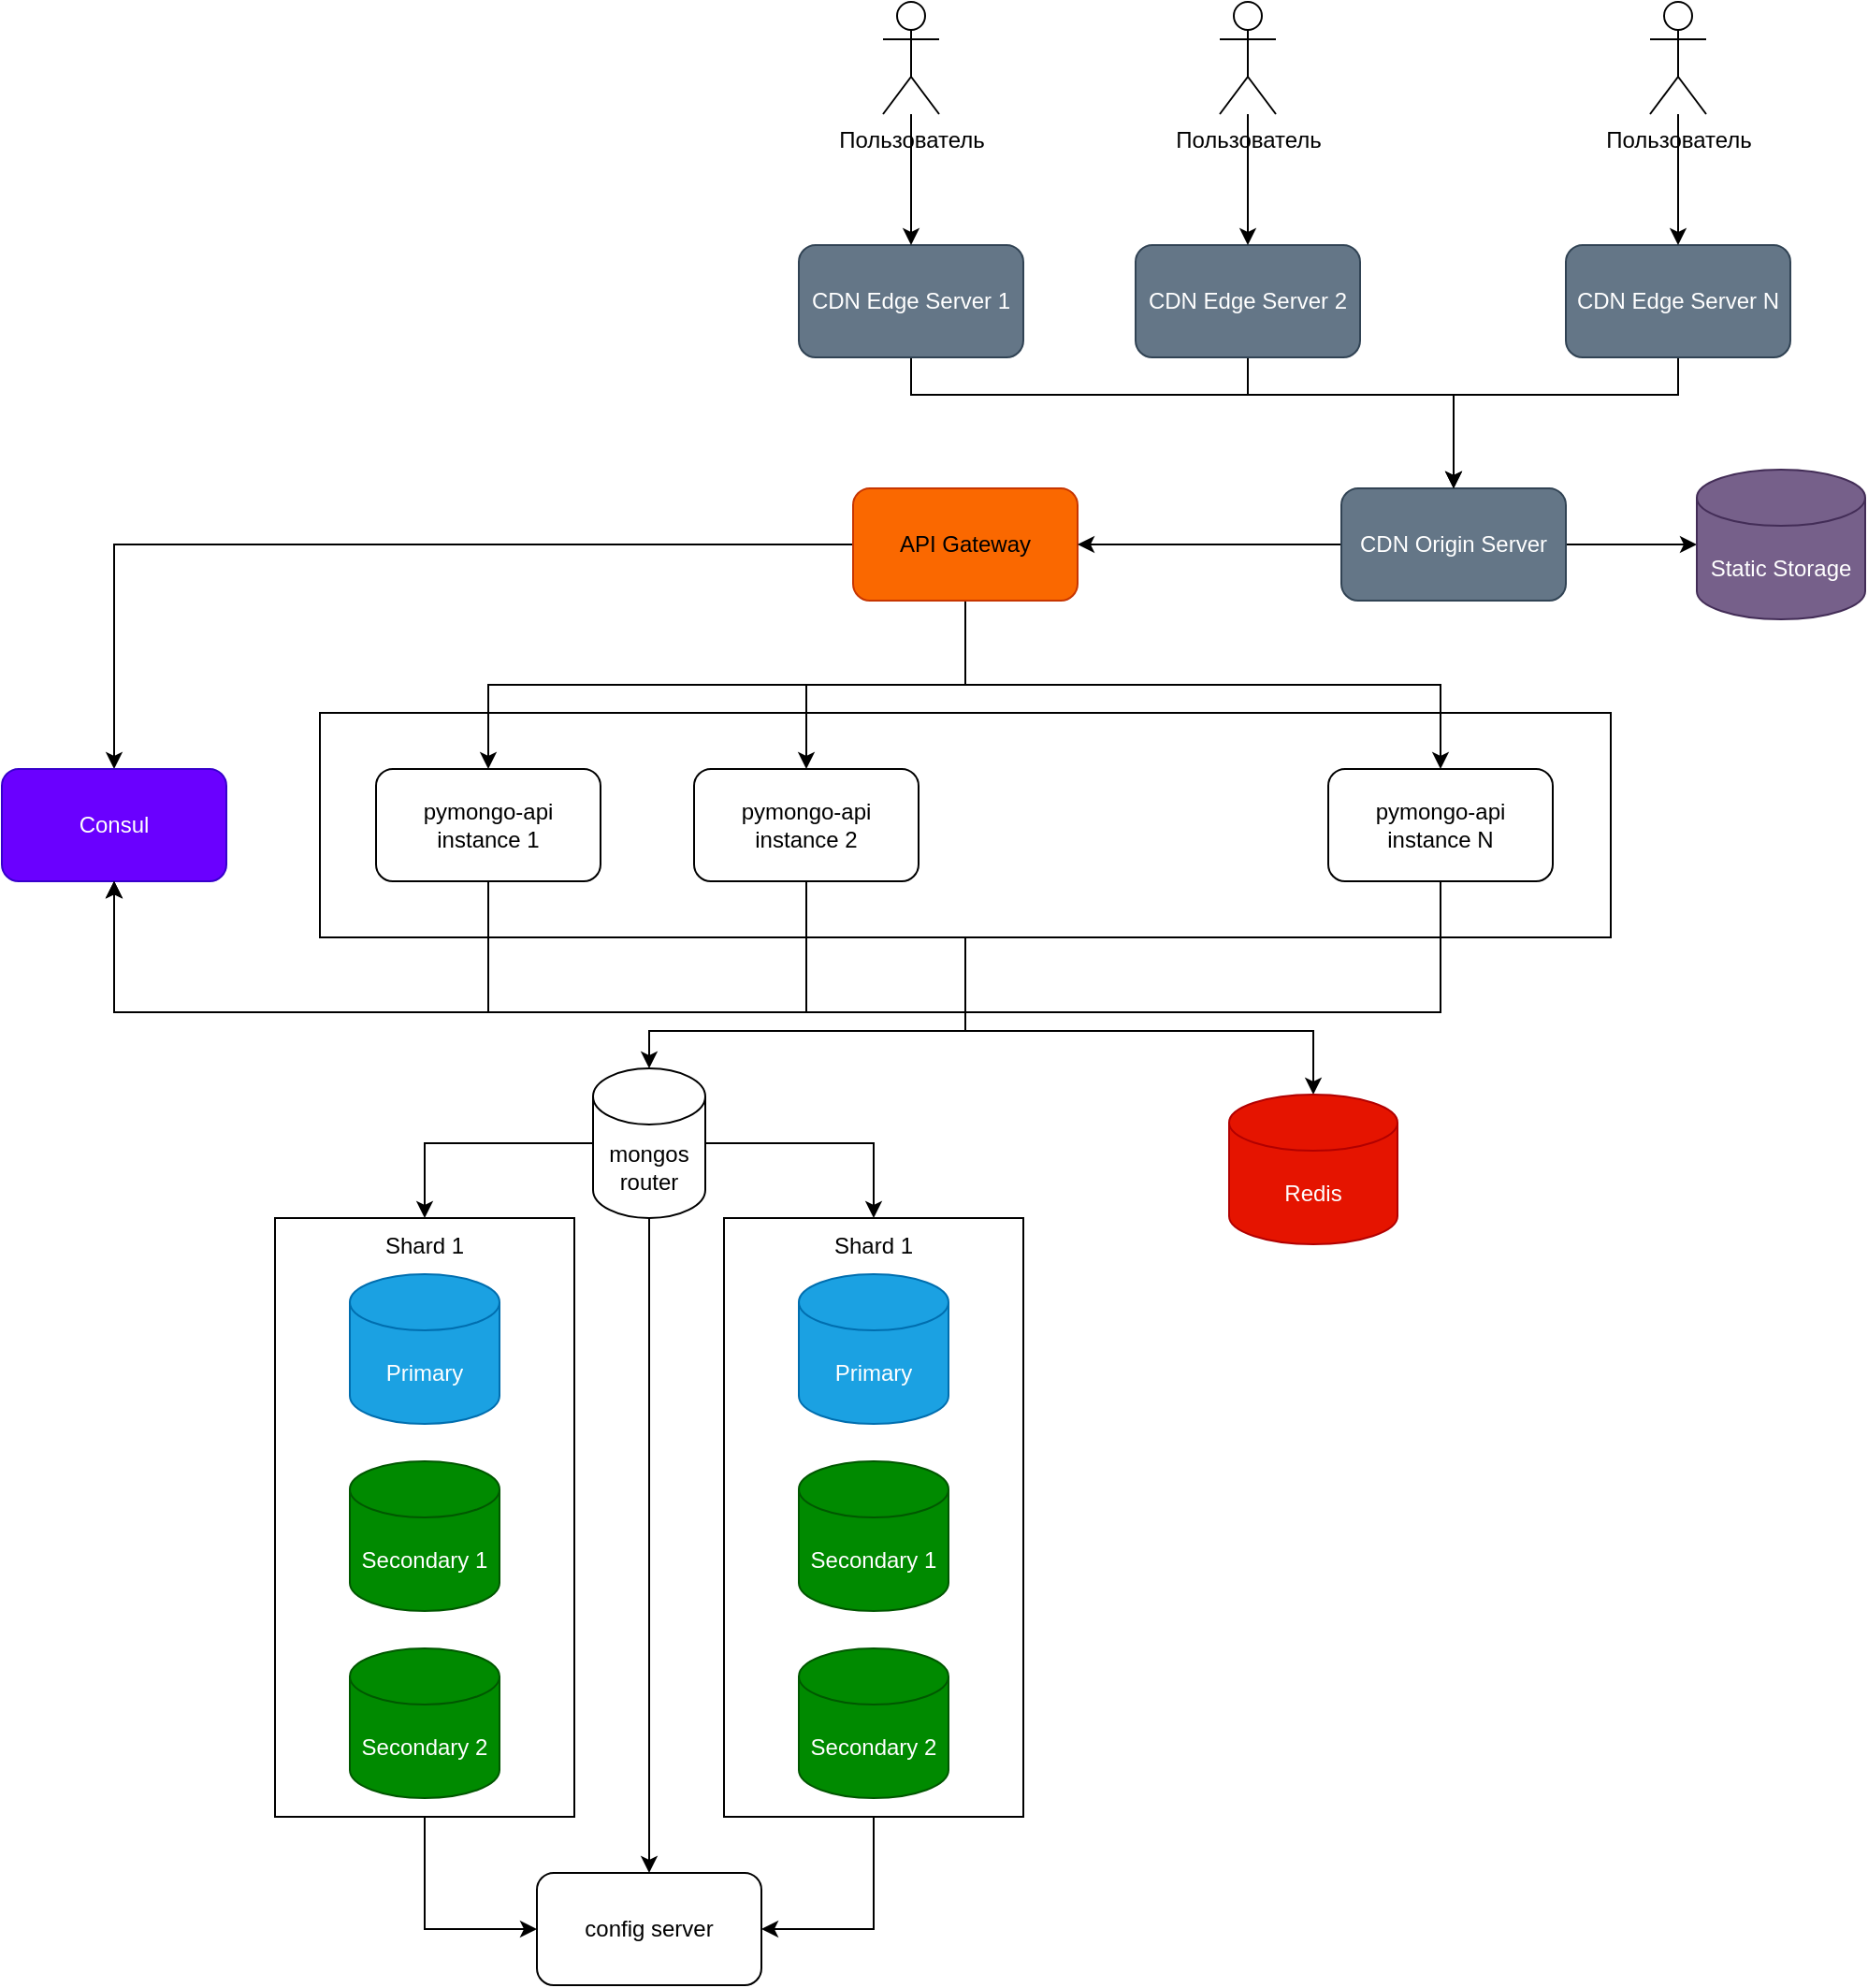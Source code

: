 <mxfile version="28.1.2">
  <diagram name="Page-1" id="-H_mtQnk-PTXWXPvYvuk">
    <mxGraphModel dx="1042" dy="1362" grid="1" gridSize="10" guides="1" tooltips="1" connect="1" arrows="1" fold="1" page="1" pageScale="1" pageWidth="1169" pageHeight="827" math="0" shadow="0">
      <root>
        <mxCell id="0" />
        <mxCell id="1" parent="0" />
        <mxCell id="kn0jL93G-Lw_tTjibuzb-102" style="edgeStyle=orthogonalEdgeStyle;rounded=0;orthogonalLoop=1;jettySize=auto;html=1;" edge="1" parent="1" source="kn0jL93G-Lw_tTjibuzb-90" target="kn0jL93G-Lw_tTjibuzb-59">
          <mxGeometry relative="1" as="geometry">
            <Array as="points">
              <mxPoint x="669" y="310" />
              <mxPoint x="855" y="310" />
            </Array>
          </mxGeometry>
        </mxCell>
        <mxCell id="kn0jL93G-Lw_tTjibuzb-105" style="edgeStyle=orthogonalEdgeStyle;rounded=0;orthogonalLoop=1;jettySize=auto;html=1;" edge="1" parent="1" source="kn0jL93G-Lw_tTjibuzb-90" target="kn0jL93G-Lw_tTjibuzb-74">
          <mxGeometry relative="1" as="geometry">
            <Array as="points">
              <mxPoint x="669" y="310" />
              <mxPoint x="500" y="310" />
            </Array>
          </mxGeometry>
        </mxCell>
        <mxCell id="kn0jL93G-Lw_tTjibuzb-90" value="" style="rounded=0;whiteSpace=wrap;html=1;" vertex="1" parent="1">
          <mxGeometry x="324" y="140" width="690" height="120" as="geometry" />
        </mxCell>
        <mxCell id="kn0jL93G-Lw_tTjibuzb-91" style="edgeStyle=orthogonalEdgeStyle;rounded=0;orthogonalLoop=1;jettySize=auto;html=1;exitX=0.5;exitY=1;exitDx=0;exitDy=0;" edge="1" parent="1" source="kn0jL93G-Lw_tTjibuzb-33" target="zA23MoTUsTF4_91t8viU-3">
          <mxGeometry relative="1" as="geometry" />
        </mxCell>
        <mxCell id="kn0jL93G-Lw_tTjibuzb-92" style="edgeStyle=orthogonalEdgeStyle;rounded=0;orthogonalLoop=1;jettySize=auto;html=1;entryX=0.5;entryY=0;entryDx=0;entryDy=0;" edge="1" parent="1" source="kn0jL93G-Lw_tTjibuzb-33" target="kn0jL93G-Lw_tTjibuzb-45">
          <mxGeometry relative="1" as="geometry" />
        </mxCell>
        <mxCell id="kn0jL93G-Lw_tTjibuzb-93" style="edgeStyle=orthogonalEdgeStyle;rounded=0;orthogonalLoop=1;jettySize=auto;html=1;entryX=0.5;entryY=0;entryDx=0;entryDy=0;exitX=0.5;exitY=1;exitDx=0;exitDy=0;" edge="1" parent="1" source="kn0jL93G-Lw_tTjibuzb-33" target="kn0jL93G-Lw_tTjibuzb-89">
          <mxGeometry relative="1" as="geometry" />
        </mxCell>
        <mxCell id="kn0jL93G-Lw_tTjibuzb-99" style="edgeStyle=orthogonalEdgeStyle;rounded=0;orthogonalLoop=1;jettySize=auto;html=1;entryX=0.5;entryY=0;entryDx=0;entryDy=0;" edge="1" parent="1" source="kn0jL93G-Lw_tTjibuzb-33" target="kn0jL93G-Lw_tTjibuzb-67">
          <mxGeometry relative="1" as="geometry" />
        </mxCell>
        <mxCell id="kn0jL93G-Lw_tTjibuzb-33" value="API Gateway" style="rounded=1;whiteSpace=wrap;html=1;fillColor=#fa6800;fontColor=#000000;strokeColor=#C73500;" vertex="1" parent="1">
          <mxGeometry x="609" y="20" width="120" height="60" as="geometry" />
        </mxCell>
        <mxCell id="kn0jL93G-Lw_tTjibuzb-67" value="Consul" style="rounded=1;whiteSpace=wrap;html=1;fillColor=#6a00ff;fontColor=#ffffff;strokeColor=#3700CC;" vertex="1" parent="1">
          <mxGeometry x="154" y="170" width="120" height="60" as="geometry" />
        </mxCell>
        <mxCell id="kn0jL93G-Lw_tTjibuzb-96" style="edgeStyle=orthogonalEdgeStyle;rounded=0;orthogonalLoop=1;jettySize=auto;html=1;entryX=0.5;entryY=1;entryDx=0;entryDy=0;exitX=0.5;exitY=1;exitDx=0;exitDy=0;" edge="1" parent="1" source="zA23MoTUsTF4_91t8viU-3" target="kn0jL93G-Lw_tTjibuzb-67">
          <mxGeometry relative="1" as="geometry">
            <Array as="points">
              <mxPoint x="414" y="300" />
              <mxPoint x="214" y="300" />
            </Array>
          </mxGeometry>
        </mxCell>
        <mxCell id="zA23MoTUsTF4_91t8viU-3" value="pymongo-api&lt;div&gt;instance 1&lt;/div&gt;" style="rounded=1;whiteSpace=wrap;html=1;movable=1;resizable=1;rotatable=1;deletable=1;editable=1;locked=0;connectable=1;" parent="1" vertex="1">
          <mxGeometry x="354" y="170" width="120" height="60" as="geometry" />
        </mxCell>
        <mxCell id="kn0jL93G-Lw_tTjibuzb-97" style="edgeStyle=orthogonalEdgeStyle;rounded=0;orthogonalLoop=1;jettySize=auto;html=1;entryX=0.5;entryY=1;entryDx=0;entryDy=0;exitX=0.5;exitY=1;exitDx=0;exitDy=0;" edge="1" parent="1" source="kn0jL93G-Lw_tTjibuzb-45" target="kn0jL93G-Lw_tTjibuzb-67">
          <mxGeometry relative="1" as="geometry">
            <Array as="points">
              <mxPoint x="584" y="300" />
              <mxPoint x="214" y="300" />
            </Array>
          </mxGeometry>
        </mxCell>
        <mxCell id="kn0jL93G-Lw_tTjibuzb-45" value="pymongo-api&lt;div&gt;instance 2&lt;/div&gt;" style="rounded=1;whiteSpace=wrap;html=1;movable=1;resizable=1;rotatable=1;deletable=1;editable=1;locked=0;connectable=1;" vertex="1" parent="1">
          <mxGeometry x="524" y="170" width="120" height="60" as="geometry" />
        </mxCell>
        <mxCell id="kn0jL93G-Lw_tTjibuzb-59" value="Redis" style="shape=cylinder3;whiteSpace=wrap;html=1;boundedLbl=1;backgroundOutline=1;size=15;fillColor=#e51400;fontColor=#ffffff;strokeColor=#B20000;movable=1;resizable=1;rotatable=1;deletable=1;editable=1;locked=0;connectable=1;" vertex="1" parent="1">
          <mxGeometry x="810" y="344" width="90" height="80" as="geometry" />
        </mxCell>
        <mxCell id="kn0jL93G-Lw_tTjibuzb-88" value="" style="group" vertex="1" connectable="0" parent="1">
          <mxGeometry x="300" y="330" width="400" height="490" as="geometry" />
        </mxCell>
        <mxCell id="kn0jL93G-Lw_tTjibuzb-71" value="" style="rounded=0;whiteSpace=wrap;html=1;movable=1;resizable=1;rotatable=1;deletable=1;editable=1;locked=0;connectable=1;" vertex="1" parent="kn0jL93G-Lw_tTjibuzb-88">
          <mxGeometry y="80" width="160" height="320" as="geometry" />
        </mxCell>
        <mxCell id="kn0jL93G-Lw_tTjibuzb-72" style="edgeStyle=orthogonalEdgeStyle;rounded=0;orthogonalLoop=1;jettySize=auto;html=1;entryX=0.5;entryY=0;entryDx=0;entryDy=0;movable=1;resizable=1;rotatable=1;deletable=1;editable=1;locked=0;connectable=1;" edge="1" parent="kn0jL93G-Lw_tTjibuzb-88" source="kn0jL93G-Lw_tTjibuzb-74" target="kn0jL93G-Lw_tTjibuzb-78">
          <mxGeometry relative="1" as="geometry" />
        </mxCell>
        <mxCell id="kn0jL93G-Lw_tTjibuzb-73" style="edgeStyle=orthogonalEdgeStyle;rounded=0;orthogonalLoop=1;jettySize=auto;html=1;entryX=0.5;entryY=0;entryDx=0;entryDy=0;movable=1;resizable=1;rotatable=1;deletable=1;editable=1;locked=0;connectable=1;" edge="1" parent="kn0jL93G-Lw_tTjibuzb-88" source="kn0jL93G-Lw_tTjibuzb-74" target="kn0jL93G-Lw_tTjibuzb-87">
          <mxGeometry relative="1" as="geometry" />
        </mxCell>
        <mxCell id="kn0jL93G-Lw_tTjibuzb-74" value="mongos router" style="shape=cylinder3;whiteSpace=wrap;html=1;boundedLbl=1;backgroundOutline=1;size=15;movable=1;resizable=1;rotatable=1;deletable=1;editable=1;locked=0;connectable=1;" vertex="1" parent="kn0jL93G-Lw_tTjibuzb-88">
          <mxGeometry x="170" width="60" height="80" as="geometry" />
        </mxCell>
        <mxCell id="kn0jL93G-Lw_tTjibuzb-75" style="edgeStyle=orthogonalEdgeStyle;rounded=0;orthogonalLoop=1;jettySize=auto;html=1;entryX=0;entryY=0.5;entryDx=0;entryDy=0;exitX=0.5;exitY=1;exitDx=0;exitDy=0;movable=1;resizable=1;rotatable=1;deletable=1;editable=1;locked=0;connectable=1;" edge="1" parent="kn0jL93G-Lw_tTjibuzb-88" source="kn0jL93G-Lw_tTjibuzb-71" target="kn0jL93G-Lw_tTjibuzb-78">
          <mxGeometry relative="1" as="geometry" />
        </mxCell>
        <mxCell id="kn0jL93G-Lw_tTjibuzb-76" value="Secondary 2" style="shape=cylinder3;whiteSpace=wrap;html=1;boundedLbl=1;backgroundOutline=1;size=15;fillColor=#008a00;fontColor=#ffffff;strokeColor=#005700;movable=1;resizable=1;rotatable=1;deletable=1;editable=1;locked=0;connectable=1;" vertex="1" parent="kn0jL93G-Lw_tTjibuzb-88">
          <mxGeometry x="40" y="310" width="80" height="80" as="geometry" />
        </mxCell>
        <mxCell id="kn0jL93G-Lw_tTjibuzb-77" style="edgeStyle=orthogonalEdgeStyle;rounded=0;orthogonalLoop=1;jettySize=auto;html=1;entryX=0.5;entryY=0;entryDx=0;entryDy=0;movable=1;resizable=1;rotatable=1;deletable=1;editable=1;locked=0;connectable=1;" edge="1" parent="kn0jL93G-Lw_tTjibuzb-88" source="kn0jL93G-Lw_tTjibuzb-74" target="kn0jL93G-Lw_tTjibuzb-71">
          <mxGeometry relative="1" as="geometry" />
        </mxCell>
        <mxCell id="kn0jL93G-Lw_tTjibuzb-78" value="config server" style="rounded=1;whiteSpace=wrap;html=1;movable=1;resizable=1;rotatable=1;deletable=1;editable=1;locked=0;connectable=1;" vertex="1" parent="kn0jL93G-Lw_tTjibuzb-88">
          <mxGeometry x="140" y="430" width="120" height="60" as="geometry" />
        </mxCell>
        <mxCell id="kn0jL93G-Lw_tTjibuzb-79" value="Secondary 1" style="shape=cylinder3;whiteSpace=wrap;html=1;boundedLbl=1;backgroundOutline=1;size=15;fillColor=#008a00;fontColor=#ffffff;strokeColor=#005700;movable=1;resizable=1;rotatable=1;deletable=1;editable=1;locked=0;connectable=1;" vertex="1" parent="kn0jL93G-Lw_tTjibuzb-88">
          <mxGeometry x="40" y="210" width="80" height="80" as="geometry" />
        </mxCell>
        <mxCell id="kn0jL93G-Lw_tTjibuzb-80" value="Primary" style="shape=cylinder3;whiteSpace=wrap;html=1;boundedLbl=1;backgroundOutline=1;size=15;fillColor=#1ba1e2;fontColor=#ffffff;strokeColor=#006EAF;movable=1;resizable=1;rotatable=1;deletable=1;editable=1;locked=0;connectable=1;" vertex="1" parent="kn0jL93G-Lw_tTjibuzb-88">
          <mxGeometry x="40" y="110" width="80" height="80" as="geometry" />
        </mxCell>
        <mxCell id="kn0jL93G-Lw_tTjibuzb-81" value="Shard 1" style="text;html=1;align=center;verticalAlign=middle;whiteSpace=wrap;rounded=0;movable=1;resizable=1;rotatable=1;deletable=1;editable=1;locked=0;connectable=1;" vertex="1" parent="kn0jL93G-Lw_tTjibuzb-88">
          <mxGeometry x="50" y="80" width="60" height="30" as="geometry" />
        </mxCell>
        <mxCell id="kn0jL93G-Lw_tTjibuzb-82" style="edgeStyle=orthogonalEdgeStyle;rounded=0;orthogonalLoop=1;jettySize=auto;html=1;entryX=1;entryY=0.5;entryDx=0;entryDy=0;movable=1;resizable=1;rotatable=1;deletable=1;editable=1;locked=0;connectable=1;" edge="1" parent="kn0jL93G-Lw_tTjibuzb-88" source="kn0jL93G-Lw_tTjibuzb-83" target="kn0jL93G-Lw_tTjibuzb-78">
          <mxGeometry relative="1" as="geometry" />
        </mxCell>
        <mxCell id="kn0jL93G-Lw_tTjibuzb-83" value="" style="rounded=0;whiteSpace=wrap;html=1;movable=1;resizable=1;rotatable=1;deletable=1;editable=1;locked=0;connectable=1;" vertex="1" parent="kn0jL93G-Lw_tTjibuzb-88">
          <mxGeometry x="240" y="80" width="160" height="320" as="geometry" />
        </mxCell>
        <mxCell id="kn0jL93G-Lw_tTjibuzb-84" value="Secondary 2" style="shape=cylinder3;whiteSpace=wrap;html=1;boundedLbl=1;backgroundOutline=1;size=15;fillColor=#008a00;fontColor=#ffffff;strokeColor=#005700;movable=1;resizable=1;rotatable=1;deletable=1;editable=1;locked=0;connectable=1;" vertex="1" parent="kn0jL93G-Lw_tTjibuzb-88">
          <mxGeometry x="280" y="310" width="80" height="80" as="geometry" />
        </mxCell>
        <mxCell id="kn0jL93G-Lw_tTjibuzb-85" value="Secondary 1" style="shape=cylinder3;whiteSpace=wrap;html=1;boundedLbl=1;backgroundOutline=1;size=15;fillColor=#008a00;fontColor=#ffffff;strokeColor=#005700;movable=1;resizable=1;rotatable=1;deletable=1;editable=1;locked=0;connectable=1;" vertex="1" parent="kn0jL93G-Lw_tTjibuzb-88">
          <mxGeometry x="280" y="210" width="80" height="80" as="geometry" />
        </mxCell>
        <mxCell id="kn0jL93G-Lw_tTjibuzb-86" value="Primary" style="shape=cylinder3;whiteSpace=wrap;html=1;boundedLbl=1;backgroundOutline=1;size=15;fillColor=#1ba1e2;fontColor=#ffffff;strokeColor=#006EAF;movable=1;resizable=1;rotatable=1;deletable=1;editable=1;locked=0;connectable=1;" vertex="1" parent="kn0jL93G-Lw_tTjibuzb-88">
          <mxGeometry x="280" y="110" width="80" height="80" as="geometry" />
        </mxCell>
        <mxCell id="kn0jL93G-Lw_tTjibuzb-87" value="Shard 1" style="text;html=1;align=center;verticalAlign=middle;whiteSpace=wrap;rounded=0;movable=1;resizable=1;rotatable=1;deletable=1;editable=1;locked=0;connectable=1;" vertex="1" parent="kn0jL93G-Lw_tTjibuzb-88">
          <mxGeometry x="290" y="80" width="60" height="30" as="geometry" />
        </mxCell>
        <mxCell id="kn0jL93G-Lw_tTjibuzb-104" style="edgeStyle=orthogonalEdgeStyle;rounded=0;orthogonalLoop=1;jettySize=auto;html=1;entryX=0.5;entryY=1;entryDx=0;entryDy=0;" edge="1" parent="1" source="kn0jL93G-Lw_tTjibuzb-89" target="kn0jL93G-Lw_tTjibuzb-67">
          <mxGeometry relative="1" as="geometry">
            <Array as="points">
              <mxPoint x="923" y="300" />
              <mxPoint x="214" y="300" />
            </Array>
          </mxGeometry>
        </mxCell>
        <mxCell id="kn0jL93G-Lw_tTjibuzb-89" value="pymongo-api&lt;div&gt;instance N&lt;/div&gt;" style="rounded=1;whiteSpace=wrap;html=1;movable=1;resizable=1;rotatable=1;deletable=1;editable=1;locked=0;connectable=1;" vertex="1" parent="1">
          <mxGeometry x="863" y="170" width="120" height="60" as="geometry" />
        </mxCell>
        <mxCell id="kn0jL93G-Lw_tTjibuzb-107" style="edgeStyle=orthogonalEdgeStyle;rounded=0;orthogonalLoop=1;jettySize=auto;html=1;" edge="1" parent="1" source="kn0jL93G-Lw_tTjibuzb-106" target="kn0jL93G-Lw_tTjibuzb-33">
          <mxGeometry relative="1" as="geometry" />
        </mxCell>
        <mxCell id="kn0jL93G-Lw_tTjibuzb-110" value="" style="edgeStyle=orthogonalEdgeStyle;rounded=0;orthogonalLoop=1;jettySize=auto;html=1;" edge="1" parent="1" source="kn0jL93G-Lw_tTjibuzb-106" target="kn0jL93G-Lw_tTjibuzb-108">
          <mxGeometry relative="1" as="geometry" />
        </mxCell>
        <mxCell id="kn0jL93G-Lw_tTjibuzb-106" value="CDN Origin Server" style="rounded=1;whiteSpace=wrap;html=1;fillColor=#647687;strokeColor=#314354;fontColor=#ffffff;" vertex="1" parent="1">
          <mxGeometry x="870" y="20" width="120" height="60" as="geometry" />
        </mxCell>
        <mxCell id="kn0jL93G-Lw_tTjibuzb-108" value="Static Storage" style="shape=cylinder3;whiteSpace=wrap;html=1;boundedLbl=1;backgroundOutline=1;size=15;fillColor=#76608a;fontColor=#ffffff;strokeColor=#432D57;movable=1;resizable=1;rotatable=1;deletable=1;editable=1;locked=0;connectable=1;" vertex="1" parent="1">
          <mxGeometry x="1060" y="10" width="90" height="80" as="geometry" />
        </mxCell>
        <mxCell id="kn0jL93G-Lw_tTjibuzb-118" style="edgeStyle=orthogonalEdgeStyle;rounded=0;orthogonalLoop=1;jettySize=auto;html=1;entryX=0.5;entryY=0;entryDx=0;entryDy=0;" edge="1" parent="1" source="kn0jL93G-Lw_tTjibuzb-111" target="kn0jL93G-Lw_tTjibuzb-106">
          <mxGeometry relative="1" as="geometry">
            <Array as="points">
              <mxPoint x="640" y="-30" />
              <mxPoint x="930" y="-30" />
            </Array>
          </mxGeometry>
        </mxCell>
        <mxCell id="kn0jL93G-Lw_tTjibuzb-111" value="CDN Edge Server 1" style="rounded=1;whiteSpace=wrap;html=1;fillColor=#647687;strokeColor=#314354;fontColor=#ffffff;" vertex="1" parent="1">
          <mxGeometry x="580" y="-110" width="120" height="60" as="geometry" />
        </mxCell>
        <mxCell id="kn0jL93G-Lw_tTjibuzb-120" style="edgeStyle=orthogonalEdgeStyle;rounded=0;orthogonalLoop=1;jettySize=auto;html=1;entryX=0.5;entryY=0;entryDx=0;entryDy=0;" edge="1" parent="1" source="kn0jL93G-Lw_tTjibuzb-112" target="kn0jL93G-Lw_tTjibuzb-106">
          <mxGeometry relative="1" as="geometry">
            <Array as="points">
              <mxPoint x="820" y="-30" />
              <mxPoint x="930" y="-30" />
            </Array>
          </mxGeometry>
        </mxCell>
        <mxCell id="kn0jL93G-Lw_tTjibuzb-112" value="CDN Edge Server 2" style="rounded=1;whiteSpace=wrap;html=1;fillColor=#647687;strokeColor=#314354;fontColor=#ffffff;" vertex="1" parent="1">
          <mxGeometry x="760" y="-110" width="120" height="60" as="geometry" />
        </mxCell>
        <mxCell id="kn0jL93G-Lw_tTjibuzb-117" style="edgeStyle=orthogonalEdgeStyle;rounded=0;orthogonalLoop=1;jettySize=auto;html=1;entryX=0.5;entryY=0;entryDx=0;entryDy=0;" edge="1" parent="1" source="kn0jL93G-Lw_tTjibuzb-116" target="kn0jL93G-Lw_tTjibuzb-106">
          <mxGeometry relative="1" as="geometry">
            <Array as="points">
              <mxPoint x="1050" y="-30" />
              <mxPoint x="930" y="-30" />
            </Array>
          </mxGeometry>
        </mxCell>
        <mxCell id="kn0jL93G-Lw_tTjibuzb-116" value="CDN Edge Server N" style="rounded=1;whiteSpace=wrap;html=1;fillColor=#647687;strokeColor=#314354;fontColor=#ffffff;" vertex="1" parent="1">
          <mxGeometry x="990" y="-110" width="120" height="60" as="geometry" />
        </mxCell>
        <mxCell id="kn0jL93G-Lw_tTjibuzb-127" value="" style="edgeStyle=orthogonalEdgeStyle;rounded=0;orthogonalLoop=1;jettySize=auto;html=1;" edge="1" parent="1" source="kn0jL93G-Lw_tTjibuzb-124" target="kn0jL93G-Lw_tTjibuzb-111">
          <mxGeometry relative="1" as="geometry" />
        </mxCell>
        <mxCell id="kn0jL93G-Lw_tTjibuzb-124" value="Пользователь" style="shape=umlActor;verticalLabelPosition=bottom;verticalAlign=top;html=1;outlineConnect=0;" vertex="1" parent="1">
          <mxGeometry x="625" y="-240" width="30" height="60" as="geometry" />
        </mxCell>
        <mxCell id="kn0jL93G-Lw_tTjibuzb-128" value="" style="edgeStyle=orthogonalEdgeStyle;rounded=0;orthogonalLoop=1;jettySize=auto;html=1;" edge="1" parent="1" source="kn0jL93G-Lw_tTjibuzb-125" target="kn0jL93G-Lw_tTjibuzb-112">
          <mxGeometry relative="1" as="geometry" />
        </mxCell>
        <mxCell id="kn0jL93G-Lw_tTjibuzb-125" value="Пользователь" style="shape=umlActor;verticalLabelPosition=bottom;verticalAlign=top;html=1;outlineConnect=0;" vertex="1" parent="1">
          <mxGeometry x="805" y="-240" width="30" height="60" as="geometry" />
        </mxCell>
        <mxCell id="kn0jL93G-Lw_tTjibuzb-129" value="" style="edgeStyle=orthogonalEdgeStyle;rounded=0;orthogonalLoop=1;jettySize=auto;html=1;" edge="1" parent="1" source="kn0jL93G-Lw_tTjibuzb-126" target="kn0jL93G-Lw_tTjibuzb-116">
          <mxGeometry relative="1" as="geometry" />
        </mxCell>
        <mxCell id="kn0jL93G-Lw_tTjibuzb-126" value="Пользователь" style="shape=umlActor;verticalLabelPosition=bottom;verticalAlign=top;html=1;outlineConnect=0;" vertex="1" parent="1">
          <mxGeometry x="1035" y="-240" width="30" height="60" as="geometry" />
        </mxCell>
      </root>
    </mxGraphModel>
  </diagram>
</mxfile>
